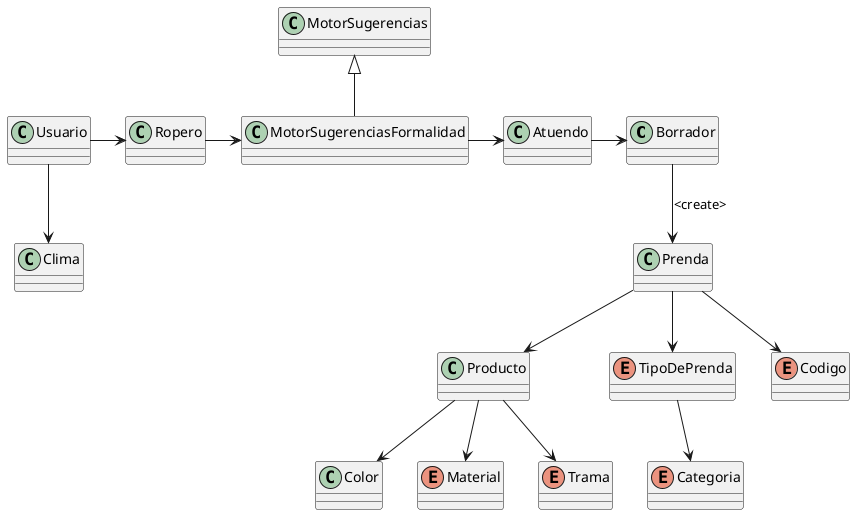 @startuml
'https://plantuml.com/class-diagram

class Borrador
class Color
class Prenda
class Producto
class MotorSugerencias
class MotorSugerenciasFormalidad extends MotorSugerencias
class Usuario
class Ropero
class Atuendo
class Clima

enum Categoria
enum Material
enum TipoDePrenda
enum Trama
enum Codigo

TipoDePrenda --> Categoria

Producto --> Color
Producto --> Trama
Producto --> Material

Prenda --> TipoDePrenda
Prenda --> Producto
Prenda --> Codigo

Borrador --> Prenda : <create>

Usuario -> Ropero
Ropero -> MotorSugerenciasFormalidad
MotorSugerenciasFormalidad -> Atuendo
Atuendo -> Borrador

Usuario --> Clima



@enduml